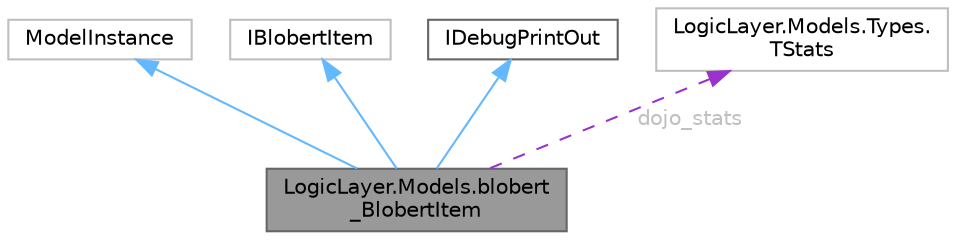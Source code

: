 digraph "LogicLayer.Models.blobert_BlobertItem"
{
 // LATEX_PDF_SIZE
  bgcolor="transparent";
  edge [fontname=Helvetica,fontsize=10,labelfontname=Helvetica,labelfontsize=10];
  node [fontname=Helvetica,fontsize=10,shape=box,height=0.2,width=0.4];
  Node1 [id="Node000001",label="LogicLayer.Models.blobert\l_BlobertItem",height=0.2,width=0.4,color="gray40", fillcolor="grey60", style="filled", fontcolor="black",tooltip="Dojo model, Item that contains the stats given to the blobert, this can also be used to fetch the att..."];
  Node2 -> Node1 [id="edge1_Node000001_Node000002",dir="back",color="steelblue1",style="solid",tooltip=" "];
  Node2 [id="Node000002",label="ModelInstance",height=0.2,width=0.4,color="grey75", fillcolor="white", style="filled",tooltip=" "];
  Node3 -> Node1 [id="edge2_Node000001_Node000003",dir="back",color="steelblue1",style="solid",tooltip=" "];
  Node3 [id="Node000003",label="IBlobertItem",height=0.2,width=0.4,color="grey75", fillcolor="white", style="filled",URL="$interface_logic_layer_1_1_models_1_1_i_blobert_item.html",tooltip=" "];
  Node4 -> Node1 [id="edge3_Node000001_Node000004",dir="back",color="steelblue1",style="solid",tooltip=" "];
  Node4 [id="Node000004",label="IDebugPrintOut",height=0.2,width=0.4,color="gray40", fillcolor="white", style="filled",URL="$interface_i_debug_print_out.html",tooltip="interface for mass debugging of a class"];
  Node5 -> Node1 [id="edge4_Node000001_Node000005",dir="back",color="darkorchid3",style="dashed",tooltip=" ",label=" dojo_stats",fontcolor="grey" ];
  Node5 [id="Node000005",label="LogicLayer.Models.Types.\lTStats",height=0.2,width=0.4,color="grey75", fillcolor="white", style="filled",URL="$struct_logic_layer_1_1_models_1_1_types_1_1_t_stats.html",tooltip=" "];
}
